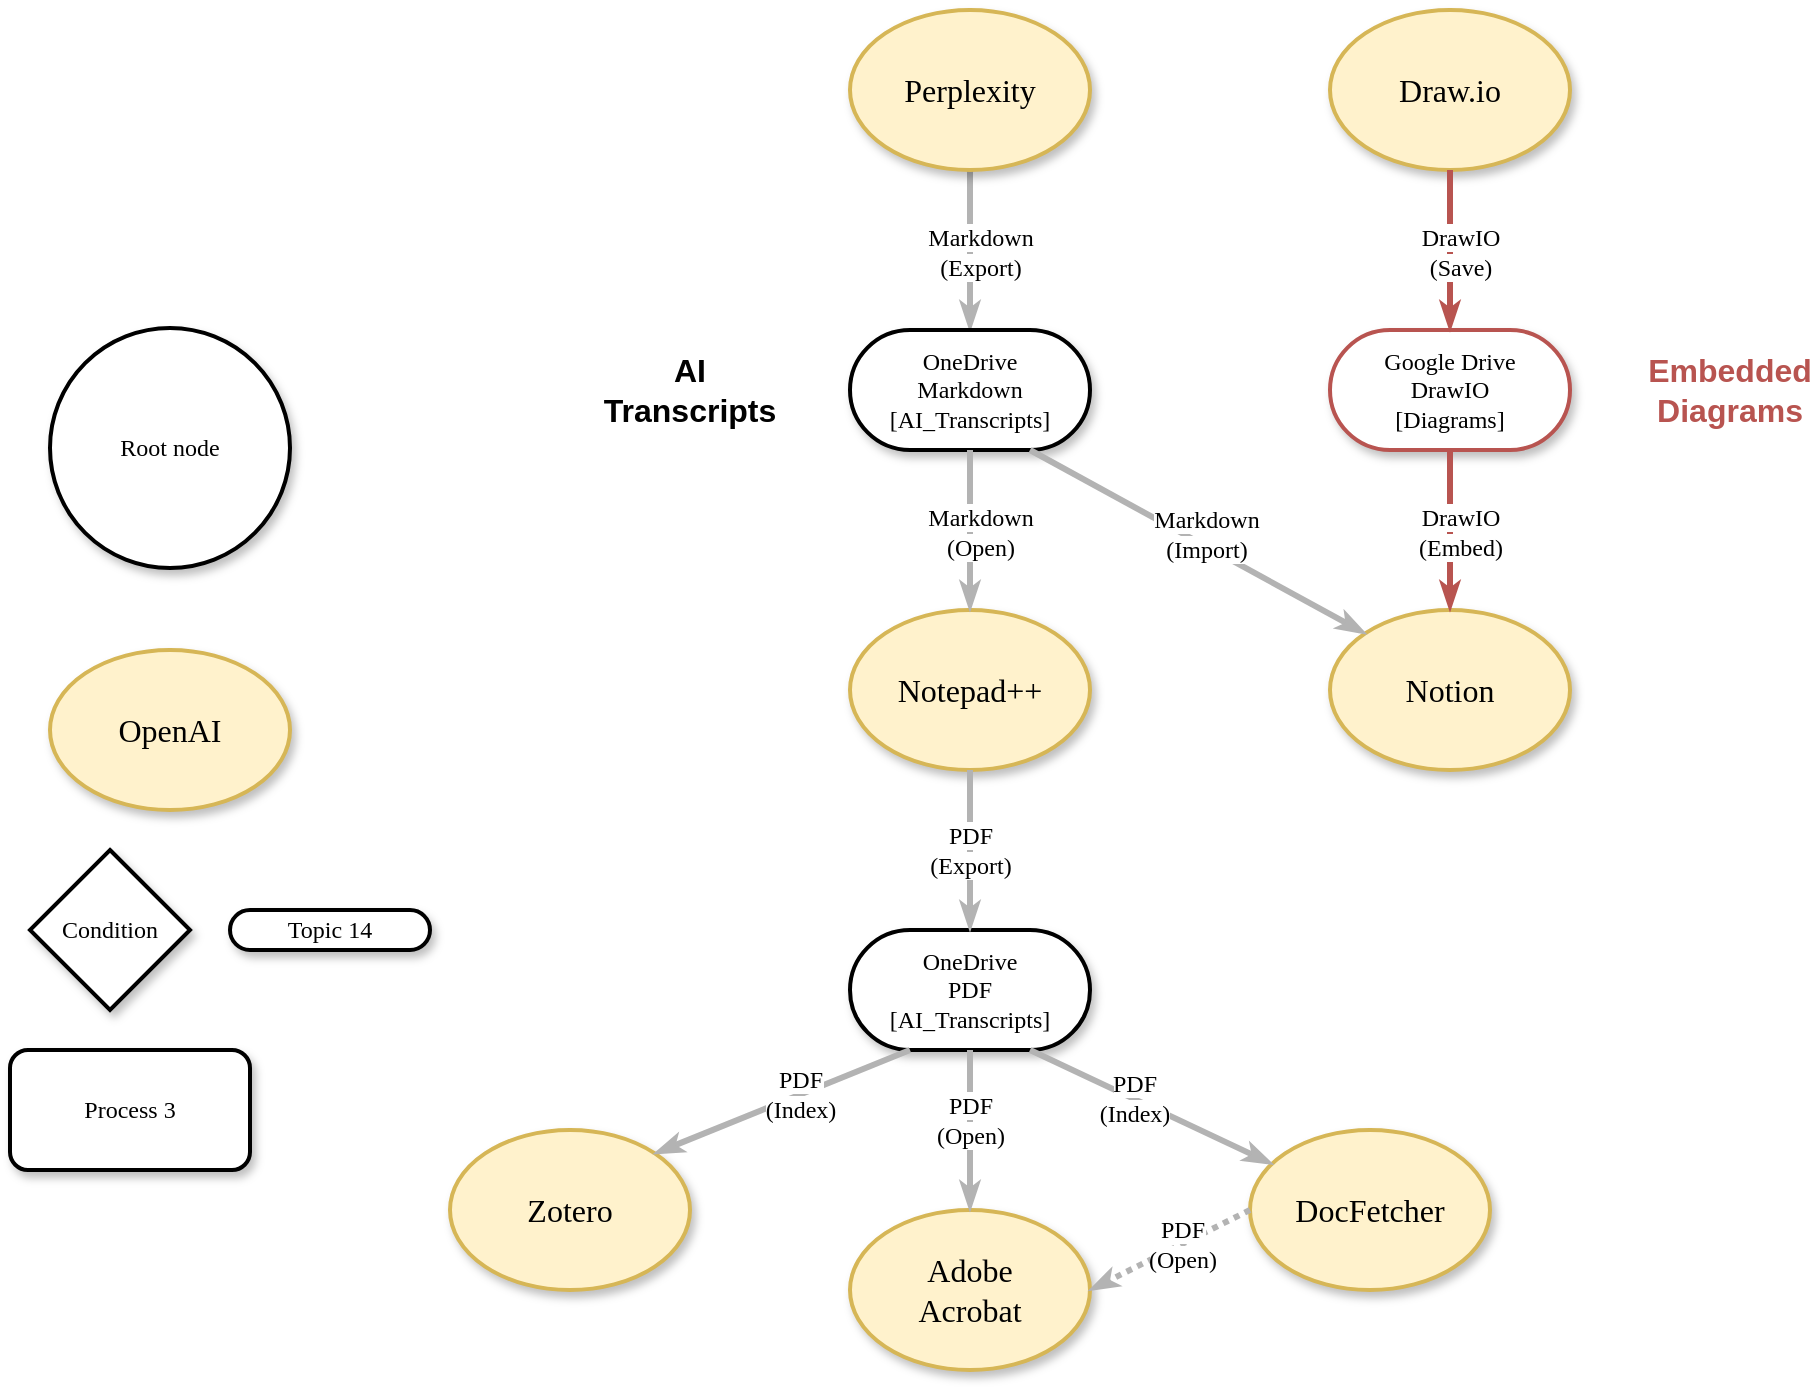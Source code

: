 <mxfile version="26.1.1">
  <diagram name="Page-1" id="ad52d381-51e7-2e0d-a935-2d0ddd2fd229">
    <mxGraphModel grid="1" page="1" gridSize="10" guides="1" tooltips="1" connect="1" arrows="1" fold="1" pageScale="1" pageWidth="1100" pageHeight="850" background="none" math="0" shadow="0">
      <root>
        <mxCell id="0" />
        <mxCell id="1" parent="0" />
        <mxCell id="2c924340bb9dbf6c-4" value="Root node" style="ellipse;whiteSpace=wrap;html=1;rounded=1;shadow=1;comic=0;labelBackgroundColor=none;strokeWidth=2;fontFamily=Verdana;fontSize=12;align=center;" vertex="1" parent="1">
          <mxGeometry x="40" y="199" width="120" height="120" as="geometry" />
        </mxCell>
        <mxCell id="2c924340bb9dbf6c-24" value="Condition" style="rhombus;whiteSpace=wrap;html=1;rounded=0;shadow=1;comic=0;labelBackgroundColor=none;strokeWidth=2;fontFamily=Verdana;fontSize=12;align=center;" vertex="1" parent="1">
          <mxGeometry x="30" y="460" width="80" height="80" as="geometry" />
        </mxCell>
        <mxCell id="2c924340bb9dbf6c-25" value="&lt;span&gt;Process 3&lt;/span&gt;" style="rounded=1;whiteSpace=wrap;html=1;shadow=1;comic=0;labelBackgroundColor=none;strokeWidth=2;fontFamily=Verdana;fontSize=12;align=center;" vertex="1" parent="1">
          <mxGeometry x="20" y="560" width="120" height="60" as="geometry" />
        </mxCell>
        <mxCell id="2c924340bb9dbf6c-70" value="&lt;span&gt;Topic 14&lt;/span&gt;" style="whiteSpace=wrap;html=1;rounded=1;shadow=1;comic=0;labelBackgroundColor=none;strokeWidth=2;fontFamily=Verdana;fontSize=12;align=center;arcSize=50;" vertex="1" parent="1">
          <mxGeometry x="130" y="490" width="100" height="20" as="geometry" />
        </mxCell>
        <mxCell id="2c924340bb9dbf6c-75" value="&lt;span style=&quot;background-color: light-dark(#ffffff, var(--ge-dark-color, #121212));&quot;&gt;Markdown&lt;br&gt;(Export)&lt;/span&gt;" style="edgeStyle=none;rounded=1;html=1;labelBackgroundColor=none;startArrow=none;startFill=0;startSize=5;endArrow=classicThin;endFill=1;endSize=5;jettySize=auto;orthogonalLoop=1;strokeColor=#B3B3B3;strokeWidth=3;fontFamily=Verdana;fontSize=12;entryX=0.5;entryY=0;entryDx=0;entryDy=0;" edge="1" parent="1" source="YXH60tTdsBJazm-vWvEj-7" target="YXH60tTdsBJazm-vWvEj-8">
          <mxGeometry x="0.025" y="5" relative="1" as="geometry">
            <mxPoint as="offset" />
            <mxPoint x="580" y="180" as="targetPoint" />
          </mxGeometry>
        </mxCell>
        <mxCell id="YXH60tTdsBJazm-vWvEj-3" value="&lt;span&gt;&lt;font style=&quot;font-size: 16px;&quot;&gt;Notion&lt;/font&gt;&lt;/span&gt;" style="ellipse;whiteSpace=wrap;html=1;rounded=1;shadow=1;comic=0;labelBackgroundColor=none;strokeWidth=2;fontFamily=Verdana;fontSize=12;align=center;fillColor=#fff2cc;strokeColor=#d6b656;" vertex="1" parent="1">
          <mxGeometry x="680" y="340" width="120" height="80" as="geometry" />
        </mxCell>
        <mxCell id="YXH60tTdsBJazm-vWvEj-5" value="&lt;span&gt;&lt;font style=&quot;font-size: 16px;&quot;&gt;Zotero&lt;/font&gt;&lt;/span&gt;" style="ellipse;whiteSpace=wrap;html=1;rounded=1;shadow=1;comic=0;labelBackgroundColor=none;strokeWidth=2;fontFamily=Verdana;fontSize=12;align=center;fillColor=#fff2cc;strokeColor=#d6b656;" vertex="1" parent="1">
          <mxGeometry x="240" y="600" width="120" height="80" as="geometry" />
        </mxCell>
        <mxCell id="YXH60tTdsBJazm-vWvEj-6" value="&lt;span&gt;&lt;font style=&quot;font-size: 16px;&quot;&gt;DocFetcher&lt;/font&gt;&lt;/span&gt;" style="ellipse;whiteSpace=wrap;html=1;rounded=1;shadow=1;comic=0;labelBackgroundColor=none;strokeWidth=2;fontFamily=Verdana;fontSize=12;align=center;fillColor=#fff2cc;strokeColor=#d6b656;" vertex="1" parent="1">
          <mxGeometry x="640" y="600" width="120" height="80" as="geometry" />
        </mxCell>
        <mxCell id="YXH60tTdsBJazm-vWvEj-7" value="&lt;span&gt;&lt;font style=&quot;font-size: 16px;&quot;&gt;Perplexity&lt;/font&gt;&lt;/span&gt;" style="ellipse;whiteSpace=wrap;html=1;rounded=1;shadow=1;comic=0;labelBackgroundColor=none;strokeWidth=2;fontFamily=Verdana;fontSize=12;align=center;fillColor=#fff2cc;strokeColor=#d6b656;" vertex="1" parent="1">
          <mxGeometry x="440" y="40" width="120" height="80" as="geometry" />
        </mxCell>
        <mxCell id="YXH60tTdsBJazm-vWvEj-8" value="OneDrive&lt;br&gt;Markdown&lt;br&gt;[AI_Transcripts]" style="whiteSpace=wrap;html=1;rounded=1;shadow=1;comic=0;labelBackgroundColor=none;strokeWidth=2;fontFamily=Verdana;fontSize=12;align=center;arcSize=50;" vertex="1" parent="1">
          <mxGeometry x="440" y="200" width="120" height="60" as="geometry" />
        </mxCell>
        <mxCell id="YXH60tTdsBJazm-vWvEj-12" value="OneDrive&lt;br&gt;PDF&lt;br&gt;[AI_Transcripts]" style="whiteSpace=wrap;html=1;rounded=1;shadow=1;comic=0;labelBackgroundColor=none;strokeWidth=2;fontFamily=Verdana;fontSize=12;align=center;arcSize=50;" vertex="1" parent="1">
          <mxGeometry x="440" y="500" width="120" height="60" as="geometry" />
        </mxCell>
        <mxCell id="YXH60tTdsBJazm-vWvEj-13" value="Google Drive&lt;br&gt;DrawIO&lt;br&gt;[Diagrams]" style="whiteSpace=wrap;html=1;rounded=1;shadow=1;comic=0;labelBackgroundColor=none;strokeWidth=2;fontFamily=Verdana;fontSize=12;align=center;arcSize=50;fillColor=default;strokeColor=light-dark(#b85450, #ededed);" vertex="1" parent="1">
          <mxGeometry x="680" y="200" width="120" height="60" as="geometry" />
        </mxCell>
        <mxCell id="YXH60tTdsBJazm-vWvEj-14" value="&lt;span&gt;&lt;font style=&quot;font-size: 16px;&quot;&gt;OpenAI&lt;/font&gt;&lt;/span&gt;" style="ellipse;whiteSpace=wrap;html=1;rounded=1;shadow=1;comic=0;labelBackgroundColor=none;strokeWidth=2;fontFamily=Verdana;fontSize=12;align=center;fillColor=#fff2cc;strokeColor=#d6b656;" vertex="1" parent="1">
          <mxGeometry x="40" y="360" width="120" height="80" as="geometry" />
        </mxCell>
        <mxCell id="YXH60tTdsBJazm-vWvEj-15" value="&lt;span&gt;&lt;font style=&quot;font-size: 16px;&quot;&gt;Adobe&lt;br&gt;Acrobat&lt;/font&gt;&lt;/span&gt;" style="ellipse;whiteSpace=wrap;html=1;rounded=1;shadow=1;comic=0;labelBackgroundColor=none;strokeWidth=2;fontFamily=Verdana;fontSize=12;align=center;fillColor=#fff2cc;strokeColor=#d6b656;" vertex="1" parent="1">
          <mxGeometry x="440" y="640" width="120" height="80" as="geometry" />
        </mxCell>
        <mxCell id="YXH60tTdsBJazm-vWvEj-16" value="&lt;span&gt;&lt;font style=&quot;font-size: 16px;&quot;&gt;Notepad++&lt;/font&gt;&lt;/span&gt;" style="ellipse;whiteSpace=wrap;html=1;rounded=1;shadow=1;comic=0;labelBackgroundColor=none;strokeWidth=2;fontFamily=Verdana;fontSize=12;align=center;fillColor=#fff2cc;strokeColor=#d6b656;" vertex="1" parent="1">
          <mxGeometry x="440" y="340" width="120" height="80" as="geometry" />
        </mxCell>
        <mxCell id="YXH60tTdsBJazm-vWvEj-18" value="&lt;span style=&quot;background-color: light-dark(#ffffff, var(--ge-dark-color, #121212));&quot;&gt;Markdown&lt;br&gt;(Import)&lt;/span&gt;" style="edgeStyle=none;rounded=1;html=1;labelBackgroundColor=none;startArrow=none;startFill=0;startSize=5;endArrow=classicThin;endFill=1;endSize=5;jettySize=auto;orthogonalLoop=1;strokeColor=#B3B3B3;strokeWidth=3;fontFamily=Verdana;fontSize=12;entryX=0;entryY=0;entryDx=0;entryDy=0;exitX=0.75;exitY=1;exitDx=0;exitDy=0;" edge="1" parent="1" source="YXH60tTdsBJazm-vWvEj-8" target="YXH60tTdsBJazm-vWvEj-3">
          <mxGeometry x="0.022" y="5" relative="1" as="geometry">
            <mxPoint as="offset" />
            <mxPoint x="470" y="310" as="sourcePoint" />
            <mxPoint x="420" y="332" as="targetPoint" />
          </mxGeometry>
        </mxCell>
        <mxCell id="YXH60tTdsBJazm-vWvEj-19" value="&lt;span style=&quot;background-color: light-dark(#ffffff, var(--ge-dark-color, #121212));&quot;&gt;Markdown&lt;br&gt;(Open)&lt;/span&gt;" style="edgeStyle=none;rounded=1;html=1;labelBackgroundColor=none;startArrow=none;startFill=0;startSize=5;endArrow=classicThin;endFill=1;endSize=5;jettySize=auto;orthogonalLoop=1;strokeColor=#B3B3B3;strokeWidth=3;fontFamily=Verdana;fontSize=12;exitX=0.5;exitY=1;exitDx=0;exitDy=0;" edge="1" parent="1" source="YXH60tTdsBJazm-vWvEj-8" target="YXH60tTdsBJazm-vWvEj-16">
          <mxGeometry x="0.022" y="5" relative="1" as="geometry">
            <mxPoint as="offset" />
            <mxPoint x="360" y="270" as="sourcePoint" />
            <mxPoint x="382" y="126" as="targetPoint" />
          </mxGeometry>
        </mxCell>
        <mxCell id="YXH60tTdsBJazm-vWvEj-20" value="&lt;span style=&quot;background-color: light-dark(#ffffff, var(--ge-dark-color, #121212));&quot;&gt;PDF&lt;br&gt;(Export)&lt;/span&gt;" style="edgeStyle=none;rounded=1;html=1;labelBackgroundColor=none;startArrow=none;startFill=0;startSize=5;endArrow=classicThin;endFill=1;endSize=5;jettySize=auto;orthogonalLoop=1;strokeColor=#B3B3B3;strokeWidth=3;fontFamily=Verdana;fontSize=12;exitX=0.5;exitY=1;exitDx=0;exitDy=0;entryX=0.5;entryY=0;entryDx=0;entryDy=0;" edge="1" parent="1" source="YXH60tTdsBJazm-vWvEj-16" target="YXH60tTdsBJazm-vWvEj-12">
          <mxGeometry relative="1" as="geometry">
            <mxPoint as="offset" />
            <mxPoint x="708" y="238" as="sourcePoint" />
            <mxPoint x="500" y="490" as="targetPoint" />
          </mxGeometry>
        </mxCell>
        <mxCell id="YXH60tTdsBJazm-vWvEj-21" value="&lt;span&gt;&lt;font style=&quot;font-size: 16px;&quot;&gt;Draw.io&lt;/font&gt;&lt;/span&gt;" style="ellipse;whiteSpace=wrap;html=1;rounded=1;shadow=1;comic=0;labelBackgroundColor=none;strokeWidth=2;fontFamily=Verdana;fontSize=12;align=center;fillColor=#fff2cc;strokeColor=#d6b656;" vertex="1" parent="1">
          <mxGeometry x="680" y="40" width="120" height="80" as="geometry" />
        </mxCell>
        <mxCell id="YXH60tTdsBJazm-vWvEj-22" value="&lt;span style=&quot;background-color: light-dark(#ffffff, var(--ge-dark-color, #121212));&quot;&gt;DrawIO&lt;br&gt;(Save)&lt;/span&gt;" style="edgeStyle=none;rounded=1;html=1;labelBackgroundColor=none;startArrow=none;startFill=0;startSize=5;endArrow=classicThin;endFill=1;endSize=5;jettySize=auto;orthogonalLoop=1;strokeColor=#b85450;strokeWidth=3;fontFamily=Verdana;fontSize=12;entryX=0.5;entryY=0;entryDx=0;entryDy=0;exitX=0.5;exitY=1;exitDx=0;exitDy=0;fillColor=#f8cecc;" edge="1" parent="1" source="YXH60tTdsBJazm-vWvEj-21" target="YXH60tTdsBJazm-vWvEj-13">
          <mxGeometry x="0.025" y="5" relative="1" as="geometry">
            <mxPoint as="offset" />
            <mxPoint x="510" y="130" as="sourcePoint" />
            <mxPoint x="510" y="210" as="targetPoint" />
          </mxGeometry>
        </mxCell>
        <mxCell id="YXH60tTdsBJazm-vWvEj-25" value="&lt;span style=&quot;background-color: light-dark(#ffffff, var(--ge-dark-color, #121212));&quot;&gt;PDF&lt;br&gt;(Index)&lt;/span&gt;" style="edgeStyle=none;rounded=1;html=1;labelBackgroundColor=none;startArrow=none;startFill=0;startSize=5;endArrow=classicThin;endFill=1;endSize=5;jettySize=auto;orthogonalLoop=1;strokeColor=#B3B3B3;strokeWidth=3;fontFamily=Verdana;fontSize=12;exitX=0.75;exitY=1;exitDx=0;exitDy=0;" edge="1" parent="1" source="YXH60tTdsBJazm-vWvEj-12" target="YXH60tTdsBJazm-vWvEj-6">
          <mxGeometry x="-0.143" relative="1" as="geometry">
            <mxPoint as="offset" />
            <mxPoint x="500" y="600.0" as="sourcePoint" />
            <mxPoint x="450" y="600" as="targetPoint" />
          </mxGeometry>
        </mxCell>
        <mxCell id="YXH60tTdsBJazm-vWvEj-26" value="&lt;span style=&quot;background-color: light-dark(#ffffff, var(--ge-dark-color, #121212));&quot;&gt;PDF&lt;br&gt;(Open)&lt;/span&gt;" style="edgeStyle=none;rounded=1;html=1;labelBackgroundColor=none;startArrow=none;startFill=0;startSize=5;endArrow=classicThin;endFill=1;endSize=5;jettySize=auto;orthogonalLoop=1;strokeColor=#B3B3B3;strokeWidth=3;fontFamily=Verdana;fontSize=12;entryX=0.5;entryY=0;entryDx=0;entryDy=0;exitX=0.5;exitY=1;exitDx=0;exitDy=0;" edge="1" parent="1" source="YXH60tTdsBJazm-vWvEj-12" target="YXH60tTdsBJazm-vWvEj-15">
          <mxGeometry x="-0.143" relative="1" as="geometry">
            <mxPoint as="offset" />
            <mxPoint x="530.0" y="600.0" as="sourcePoint" />
            <mxPoint x="510" y="690" as="targetPoint" />
          </mxGeometry>
        </mxCell>
        <mxCell id="YXH60tTdsBJazm-vWvEj-28" value="&lt;span style=&quot;background-color: light-dark(#ffffff, var(--ge-dark-color, #121212));&quot;&gt;DrawIO&lt;br&gt;(Embed)&lt;/span&gt;" style="edgeStyle=none;rounded=1;html=1;labelBackgroundColor=none;startArrow=none;startFill=0;startSize=5;endArrow=classicThin;endFill=1;endSize=5;jettySize=auto;orthogonalLoop=1;strokeColor=#b85450;strokeWidth=3;fontFamily=Verdana;fontSize=12;entryX=0.5;entryY=0;entryDx=0;entryDy=0;exitX=0.5;exitY=1;exitDx=0;exitDy=0;fillColor=#f8cecc;" edge="1" parent="1" source="YXH60tTdsBJazm-vWvEj-13" target="YXH60tTdsBJazm-vWvEj-3">
          <mxGeometry x="0.025" y="5" relative="1" as="geometry">
            <mxPoint as="offset" />
            <mxPoint x="790" y="130" as="sourcePoint" />
            <mxPoint x="790" y="210" as="targetPoint" />
          </mxGeometry>
        </mxCell>
        <mxCell id="YXH60tTdsBJazm-vWvEj-30" value="&lt;span style=&quot;background-color: light-dark(#ffffff, var(--ge-dark-color, #121212));&quot;&gt;PDF&lt;br&gt;(Open)&lt;/span&gt;" style="edgeStyle=none;rounded=1;html=1;labelBackgroundColor=none;startArrow=none;startFill=0;startSize=5;endArrow=classicThin;endFill=1;endSize=5;jettySize=auto;orthogonalLoop=1;strokeColor=#B3B3B3;strokeWidth=3;fontFamily=Verdana;fontSize=12;exitX=0;exitY=0.5;exitDx=0;exitDy=0;entryX=1;entryY=0.5;entryDx=0;entryDy=0;dashed=1;dashPattern=1 1;" edge="1" parent="1" source="YXH60tTdsBJazm-vWvEj-6" target="YXH60tTdsBJazm-vWvEj-15">
          <mxGeometry x="-0.143" relative="1" as="geometry">
            <mxPoint as="offset" />
            <mxPoint x="570" y="580" as="sourcePoint" />
            <mxPoint x="650" y="650" as="targetPoint" />
          </mxGeometry>
        </mxCell>
        <mxCell id="YXH60tTdsBJazm-vWvEj-31" value="&lt;span style=&quot;background-color: light-dark(#ffffff, var(--ge-dark-color, #121212));&quot;&gt;PDF&lt;br&gt;(Index)&lt;/span&gt;" style="edgeStyle=none;rounded=1;html=1;labelBackgroundColor=none;startArrow=none;startFill=0;startSize=5;endArrow=classicThin;endFill=1;endSize=5;jettySize=auto;orthogonalLoop=1;strokeColor=#B3B3B3;strokeWidth=3;fontFamily=Verdana;fontSize=12;entryX=1;entryY=0;entryDx=0;entryDy=0;exitX=0.25;exitY=1;exitDx=0;exitDy=0;" edge="1" parent="1" source="YXH60tTdsBJazm-vWvEj-12" target="YXH60tTdsBJazm-vWvEj-5">
          <mxGeometry x="-0.143" relative="1" as="geometry">
            <mxPoint as="offset" />
            <mxPoint x="470.0" y="600.0" as="sourcePoint" />
            <mxPoint x="650" y="650" as="targetPoint" />
          </mxGeometry>
        </mxCell>
        <mxCell id="YXH60tTdsBJazm-vWvEj-33" value="&lt;font style=&quot;font-size: 16px;&quot;&gt;&lt;b&gt;AI Transcripts&lt;/b&gt;&lt;/font&gt;" style="text;html=1;align=center;verticalAlign=middle;whiteSpace=wrap;rounded=0;" vertex="1" parent="1">
          <mxGeometry x="320" y="210" width="80" height="40" as="geometry" />
        </mxCell>
        <mxCell id="YXH60tTdsBJazm-vWvEj-35" value="&lt;font style=&quot;font-size: 16px;&quot;&gt;&lt;b&gt;Embedded&lt;br&gt;Diagrams&lt;/b&gt;&lt;/font&gt;" style="text;html=1;align=center;verticalAlign=middle;whiteSpace=wrap;rounded=0;fontColor=light-dark(#b85450, #ff9090);" vertex="1" parent="1">
          <mxGeometry x="840" y="210" width="80" height="40" as="geometry" />
        </mxCell>
      </root>
    </mxGraphModel>
  </diagram>
</mxfile>
